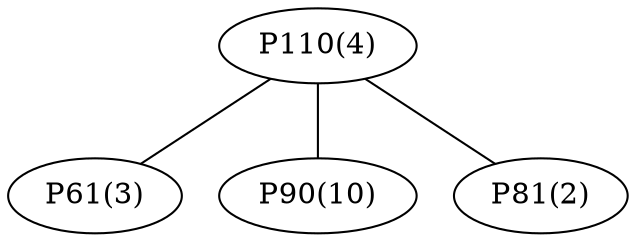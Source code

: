 graph network {
	"P110(4)";
	"P61(3)";
	"P90(10)";
	"P81(2)";
	"P110(4)" -- "P61(3)";
	"P110(4)" -- "P90(10)";
	"P110(4)" -- "P81(2)";
}